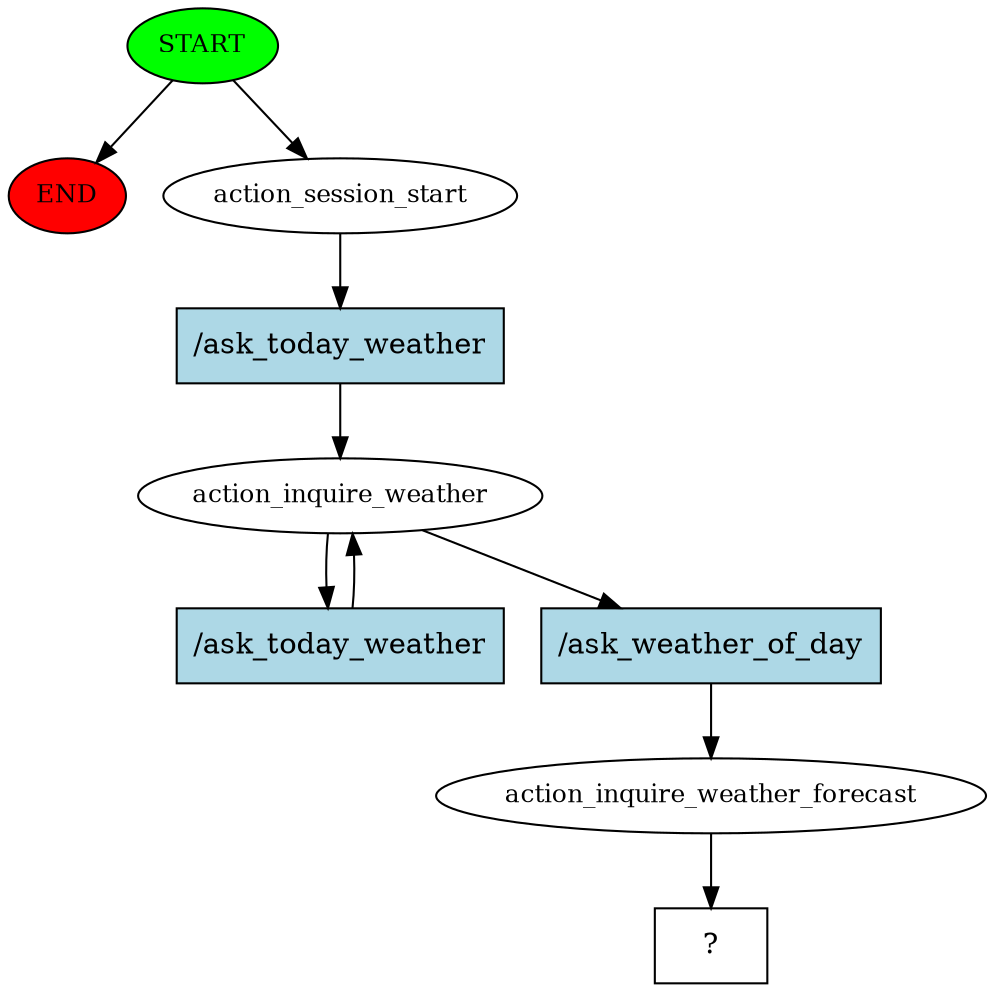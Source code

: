 digraph  {
0 [class="start active", fillcolor=green, fontsize=12, label=START, style=filled];
"-1" [class=end, fillcolor=red, fontsize=12, label=END, style=filled];
1 [class=active, fontsize=12, label=action_session_start];
2 [class=active, fontsize=12, label=action_inquire_weather];
5 [class=active, fontsize=12, label=action_inquire_weather_forecast];
6 [class="intent dashed active", label="  ?  ", shape=rect];
7 [class="intent active", fillcolor=lightblue, label="/ask_today_weather", shape=rect, style=filled];
8 [class="intent active", fillcolor=lightblue, label="/ask_today_weather", shape=rect, style=filled];
9 [class="intent active", fillcolor=lightblue, label="/ask_weather_of_day", shape=rect, style=filled];
0 -> "-1"  [class="", key=NONE, label=""];
0 -> 1  [class=active, key=NONE, label=""];
1 -> 7  [class=active, key=0];
2 -> 8  [class=active, key=0];
2 -> 9  [class=active, key=0];
5 -> 6  [class=active, key=NONE, label=""];
7 -> 2  [class=active, key=0];
8 -> 2  [class=active, key=0];
9 -> 5  [class=active, key=0];
}
